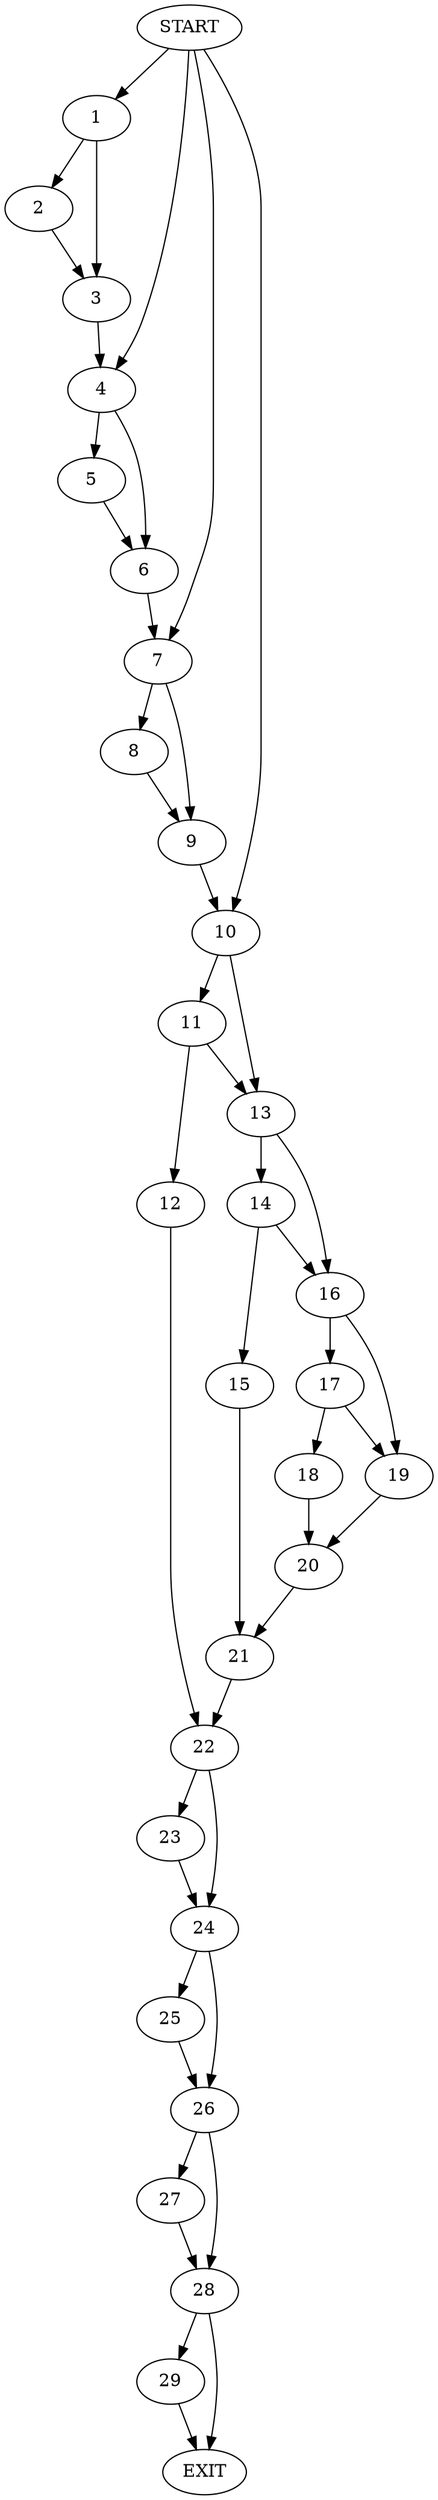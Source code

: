 digraph { 
0 [label="START"];
1;
2;
3;
4;
5;
6;
7;
8;
9;
10;
11;
12;
13;
14;
15;
16;
17;
18;
19;
20;
21;
22;
23;
24;
25;
26;
27;
28;
29;
30[label="EXIT"];
0 -> 1;
0 -> 4;
0:s2 -> 7;
0:s3 -> 10;
1 -> 2;
1 -> 3;
2 -> 3;
3 -> 4;
4 -> 5;
4 -> 6;
5 -> 6;
6 -> 7;
7 -> 8;
7 -> 9;
8 -> 9;
9 -> 10;
10 -> 11;
10 -> 13;
11 -> 13;
11 -> 12;
12 -> 22;
13 -> 14;
13 -> 16;
14 -> 16;
14 -> 15;
15 -> 21;
16 -> 17;
16 -> 19;
17 -> 19;
17 -> 18;
18 -> 20;
19 -> 20;
20 -> 21;
21 -> 22;
22 -> 23;
22 -> 24;
23 -> 24;
24 -> 25;
24 -> 26;
25 -> 26;
26 -> 27;
26 -> 28;
27 -> 28;
28 -> 30;
28 -> 29;
29 -> 30;
}